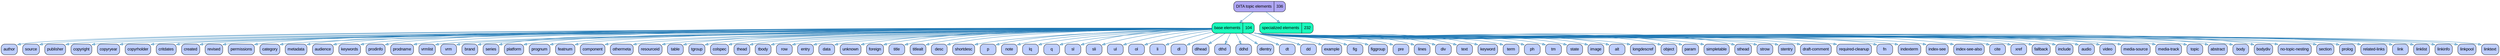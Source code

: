 // DITA Topic Stats
strict digraph {
			
  // Other nodes
      
	"elements" [label ="DITA topic elements | 336" fontname="Arial" shape="Mrecord" style="filled"  fillcolor="#AFA7F4"]
         
	"baseTopicElements" [label ="base elements | 104" fontname="Arial" shape="Mrecord" style="filled"  fillcolor="#1AFABC"]
            
	"author" [label ="author" fontname="Arial" shape="Mrecord" style="filled"  fillcolor="#BFCFFF"]
            
	"source" [label ="source" fontname="Arial" shape="Mrecord" style="filled"  fillcolor="#BFCFFF"]
            
	"publisher" [label ="publisher" fontname="Arial" shape="Mrecord" style="filled"  fillcolor="#BFCFFF"]
            
	"copyright" [label ="copyright" fontname="Arial" shape="Mrecord" style="filled"  fillcolor="#BFCFFF"]
            
	"copyryear" [label ="copyryear" fontname="Arial" shape="Mrecord" style="filled"  fillcolor="#BFCFFF"]
            
	"copyrholder" [label ="copyrholder" fontname="Arial" shape="Mrecord" style="filled"  fillcolor="#BFCFFF"]
            
	"critdates" [label ="critdates" fontname="Arial" shape="Mrecord" style="filled"  fillcolor="#BFCFFF"]
            
	"created" [label ="created" fontname="Arial" shape="Mrecord" style="filled"  fillcolor="#BFCFFF"]
            
	"revised" [label ="revised" fontname="Arial" shape="Mrecord" style="filled"  fillcolor="#BFCFFF"]
            
	"permissions" [label ="permissions" fontname="Arial" shape="Mrecord" style="filled"  fillcolor="#BFCFFF"]
            
	"category" [label ="category" fontname="Arial" shape="Mrecord" style="filled"  fillcolor="#BFCFFF"]
            
	"metadata" [label ="metadata" fontname="Arial" shape="Mrecord" style="filled"  fillcolor="#BFCFFF"]
            
	"audience" [label ="audience" fontname="Arial" shape="Mrecord" style="filled"  fillcolor="#BFCFFF"]
            
	"keywords" [label ="keywords" fontname="Arial" shape="Mrecord" style="filled"  fillcolor="#BFCFFF"]
            
	"prodinfo" [label ="prodinfo" fontname="Arial" shape="Mrecord" style="filled"  fillcolor="#BFCFFF"]
            
	"prodname" [label ="prodname" fontname="Arial" shape="Mrecord" style="filled"  fillcolor="#BFCFFF"]
            
	"vrmlist" [label ="vrmlist" fontname="Arial" shape="Mrecord" style="filled"  fillcolor="#BFCFFF"]
            
	"vrm" [label ="vrm" fontname="Arial" shape="Mrecord" style="filled"  fillcolor="#BFCFFF"]
            
	"brand" [label ="brand" fontname="Arial" shape="Mrecord" style="filled"  fillcolor="#BFCFFF"]
            
	"series" [label ="series" fontname="Arial" shape="Mrecord" style="filled"  fillcolor="#BFCFFF"]
            
	"platform" [label ="platform" fontname="Arial" shape="Mrecord" style="filled"  fillcolor="#BFCFFF"]
            
	"prognum" [label ="prognum" fontname="Arial" shape="Mrecord" style="filled"  fillcolor="#BFCFFF"]
            
	"featnum" [label ="featnum" fontname="Arial" shape="Mrecord" style="filled"  fillcolor="#BFCFFF"]
            
	"component" [label ="component" fontname="Arial" shape="Mrecord" style="filled"  fillcolor="#BFCFFF"]
            
	"othermeta" [label ="othermeta" fontname="Arial" shape="Mrecord" style="filled"  fillcolor="#BFCFFF"]
            
	"resourceid" [label ="resourceid" fontname="Arial" shape="Mrecord" style="filled"  fillcolor="#BFCFFF"]
            
	"table" [label ="table" fontname="Arial" shape="Mrecord" style="filled"  fillcolor="#BFCFFF"]
            
	"tgroup" [label ="tgroup" fontname="Arial" shape="Mrecord" style="filled"  fillcolor="#BFCFFF"]
            
	"colspec" [label ="colspec" fontname="Arial" shape="Mrecord" style="filled"  fillcolor="#BFCFFF"]
            
	"thead" [label ="thead" fontname="Arial" shape="Mrecord" style="filled"  fillcolor="#BFCFFF"]
            
	"tbody" [label ="tbody" fontname="Arial" shape="Mrecord" style="filled"  fillcolor="#BFCFFF"]
            
	"row" [label ="row" fontname="Arial" shape="Mrecord" style="filled"  fillcolor="#BFCFFF"]
            
	"entry" [label ="entry" fontname="Arial" shape="Mrecord" style="filled"  fillcolor="#BFCFFF"]
            
	"data" [label ="data" fontname="Arial" shape="Mrecord" style="filled"  fillcolor="#BFCFFF"]
            
	"unknown" [label ="unknown" fontname="Arial" shape="Mrecord" style="filled"  fillcolor="#BFCFFF"]
            
	"foreign" [label ="foreign" fontname="Arial" shape="Mrecord" style="filled"  fillcolor="#BFCFFF"]
            
	"title" [label ="title" fontname="Arial" shape="Mrecord" style="filled"  fillcolor="#BFCFFF"]
            
	"titlealt" [label ="titlealt" fontname="Arial" shape="Mrecord" style="filled"  fillcolor="#BFCFFF"]
            
	"desc" [label ="desc" fontname="Arial" shape="Mrecord" style="filled"  fillcolor="#BFCFFF"]
            
	"shortdesc" [label ="shortdesc" fontname="Arial" shape="Mrecord" style="filled"  fillcolor="#BFCFFF"]
            
	"p" [label ="p" fontname="Arial" shape="Mrecord" style="filled"  fillcolor="#BFCFFF"]
            
	"note" [label ="note" fontname="Arial" shape="Mrecord" style="filled"  fillcolor="#BFCFFF"]
            
	"lq" [label ="lq" fontname="Arial" shape="Mrecord" style="filled"  fillcolor="#BFCFFF"]
            
	"q" [label ="q" fontname="Arial" shape="Mrecord" style="filled"  fillcolor="#BFCFFF"]
            
	"sl" [label ="sl" fontname="Arial" shape="Mrecord" style="filled"  fillcolor="#BFCFFF"]
            
	"sli" [label ="sli" fontname="Arial" shape="Mrecord" style="filled"  fillcolor="#BFCFFF"]
            
	"ul" [label ="ul" fontname="Arial" shape="Mrecord" style="filled"  fillcolor="#BFCFFF"]
            
	"ol" [label ="ol" fontname="Arial" shape="Mrecord" style="filled"  fillcolor="#BFCFFF"]
            
	"li" [label ="li" fontname="Arial" shape="Mrecord" style="filled"  fillcolor="#BFCFFF"]
            
	"dl" [label ="dl" fontname="Arial" shape="Mrecord" style="filled"  fillcolor="#BFCFFF"]
            
	"dlhead" [label ="dlhead" fontname="Arial" shape="Mrecord" style="filled"  fillcolor="#BFCFFF"]
            
	"dthd" [label ="dthd" fontname="Arial" shape="Mrecord" style="filled"  fillcolor="#BFCFFF"]
            
	"ddhd" [label ="ddhd" fontname="Arial" shape="Mrecord" style="filled"  fillcolor="#BFCFFF"]
            
	"dlentry" [label ="dlentry" fontname="Arial" shape="Mrecord" style="filled"  fillcolor="#BFCFFF"]
            
	"dt" [label ="dt" fontname="Arial" shape="Mrecord" style="filled"  fillcolor="#BFCFFF"]
            
	"dd" [label ="dd" fontname="Arial" shape="Mrecord" style="filled"  fillcolor="#BFCFFF"]
            
	"example" [label ="example" fontname="Arial" shape="Mrecord" style="filled"  fillcolor="#BFCFFF"]
            
	"fig" [label ="fig" fontname="Arial" shape="Mrecord" style="filled"  fillcolor="#BFCFFF"]
            
	"figgroup" [label ="figgroup" fontname="Arial" shape="Mrecord" style="filled"  fillcolor="#BFCFFF"]
            
	"pre" [label ="pre" fontname="Arial" shape="Mrecord" style="filled"  fillcolor="#BFCFFF"]
            
	"lines" [label ="lines" fontname="Arial" shape="Mrecord" style="filled"  fillcolor="#BFCFFF"]
            
	"div" [label ="div" fontname="Arial" shape="Mrecord" style="filled"  fillcolor="#BFCFFF"]
            
	"text" [label ="text" fontname="Arial" shape="Mrecord" style="filled"  fillcolor="#BFCFFF"]
            
	"keyword" [label ="keyword" fontname="Arial" shape="Mrecord" style="filled"  fillcolor="#BFCFFF"]
            
	"term" [label ="term" fontname="Arial" shape="Mrecord" style="filled"  fillcolor="#BFCFFF"]
            
	"ph" [label ="ph" fontname="Arial" shape="Mrecord" style="filled"  fillcolor="#BFCFFF"]
            
	"tm" [label ="tm" fontname="Arial" shape="Mrecord" style="filled"  fillcolor="#BFCFFF"]
            
	"state" [label ="state" fontname="Arial" shape="Mrecord" style="filled"  fillcolor="#BFCFFF"]
            
	"image" [label ="image" fontname="Arial" shape="Mrecord" style="filled"  fillcolor="#BFCFFF"]
            
	"alt" [label ="alt" fontname="Arial" shape="Mrecord" style="filled"  fillcolor="#BFCFFF"]
            
	"longdescref" [label ="longdescref" fontname="Arial" shape="Mrecord" style="filled"  fillcolor="#BFCFFF"]
            
	"object" [label ="object" fontname="Arial" shape="Mrecord" style="filled"  fillcolor="#BFCFFF"]
            
	"param" [label ="param" fontname="Arial" shape="Mrecord" style="filled"  fillcolor="#BFCFFF"]
            
	"simpletable" [label ="simpletable" fontname="Arial" shape="Mrecord" style="filled"  fillcolor="#BFCFFF"]
            
	"sthead" [label ="sthead" fontname="Arial" shape="Mrecord" style="filled"  fillcolor="#BFCFFF"]
            
	"strow" [label ="strow" fontname="Arial" shape="Mrecord" style="filled"  fillcolor="#BFCFFF"]
            
	"stentry" [label ="stentry" fontname="Arial" shape="Mrecord" style="filled"  fillcolor="#BFCFFF"]
            
	"draft-comment" [label ="draft-comment" fontname="Arial" shape="Mrecord" style="filled"  fillcolor="#BFCFFF"]
            
	"required-cleanup" [label ="required-cleanup" fontname="Arial" shape="Mrecord" style="filled"  fillcolor="#BFCFFF"]
            
	"fn" [label ="fn" fontname="Arial" shape="Mrecord" style="filled"  fillcolor="#BFCFFF"]
            
	"indexterm" [label ="indexterm" fontname="Arial" shape="Mrecord" style="filled"  fillcolor="#BFCFFF"]
            
	"index-see" [label ="index-see" fontname="Arial" shape="Mrecord" style="filled"  fillcolor="#BFCFFF"]
            
	"index-see-also" [label ="index-see-also" fontname="Arial" shape="Mrecord" style="filled"  fillcolor="#BFCFFF"]
            
	"cite" [label ="cite" fontname="Arial" shape="Mrecord" style="filled"  fillcolor="#BFCFFF"]
            
	"xref" [label ="xref" fontname="Arial" shape="Mrecord" style="filled"  fillcolor="#BFCFFF"]
            
	"fallback" [label ="fallback" fontname="Arial" shape="Mrecord" style="filled"  fillcolor="#BFCFFF"]
            
	"include" [label ="include" fontname="Arial" shape="Mrecord" style="filled"  fillcolor="#BFCFFF"]
            
	"audio" [label ="audio" fontname="Arial" shape="Mrecord" style="filled"  fillcolor="#BFCFFF"]
            
	"video" [label ="video" fontname="Arial" shape="Mrecord" style="filled"  fillcolor="#BFCFFF"]
            
	"media-source" [label ="media-source" fontname="Arial" shape="Mrecord" style="filled"  fillcolor="#BFCFFF"]
            
	"media-track" [label ="media-track" fontname="Arial" shape="Mrecord" style="filled"  fillcolor="#BFCFFF"]
            
	"topic" [label ="topic" fontname="Arial" shape="Mrecord" style="filled"  fillcolor="#BFCFFF"]
            
	"abstract" [label ="abstract" fontname="Arial" shape="Mrecord" style="filled"  fillcolor="#BFCFFF"]
            
	"body" [label ="body" fontname="Arial" shape="Mrecord" style="filled"  fillcolor="#BFCFFF"]
            
	"bodydiv" [label ="bodydiv" fontname="Arial" shape="Mrecord" style="filled"  fillcolor="#BFCFFF"]
            
	"no-topic-nesting" [label ="no-topic-nesting" fontname="Arial" shape="Mrecord" style="filled"  fillcolor="#BFCFFF"]
            
	"section" [label ="section" fontname="Arial" shape="Mrecord" style="filled"  fillcolor="#BFCFFF"]
            
	"prolog" [label ="prolog" fontname="Arial" shape="Mrecord" style="filled"  fillcolor="#BFCFFF"]
            
	"related-links" [label ="related-links" fontname="Arial" shape="Mrecord" style="filled"  fillcolor="#BFCFFF"]
            
	"link" [label ="link" fontname="Arial" shape="Mrecord" style="filled"  fillcolor="#BFCFFF"]
            
	"linklist" [label ="linklist" fontname="Arial" shape="Mrecord" style="filled"  fillcolor="#BFCFFF"]
            
	"linkinfo" [label ="linkinfo" fontname="Arial" shape="Mrecord" style="filled"  fillcolor="#BFCFFF"]
            
	"linkpool" [label ="linkpool" fontname="Arial" shape="Mrecord" style="filled"  fillcolor="#BFCFFF"]
            
	"linktext" [label ="linktext" fontname="Arial" shape="Mrecord" style="filled"  fillcolor="#BFCFFF"]
         
         
	"otherElements" [label ="specialized elements | 232" fontname="Arial" shape="Mrecord" style="filled"  fillcolor="#1AFABC"]
      
   
  // Edges
      
         
	"elements" -> "baseTopicElements" [fillcolor="#a6cee3" color="#1f78b4"]
            
	"baseTopicElements" -> "author" [fillcolor="#a6cee3" color="#1f78b4"]
            
	"baseTopicElements" -> "source" [fillcolor="#a6cee3" color="#1f78b4"]
            
	"baseTopicElements" -> "publisher" [fillcolor="#a6cee3" color="#1f78b4"]
            
	"baseTopicElements" -> "copyright" [fillcolor="#a6cee3" color="#1f78b4"]
            
	"baseTopicElements" -> "copyryear" [fillcolor="#a6cee3" color="#1f78b4"]
            
	"baseTopicElements" -> "copyrholder" [fillcolor="#a6cee3" color="#1f78b4"]
            
	"baseTopicElements" -> "critdates" [fillcolor="#a6cee3" color="#1f78b4"]
            
	"baseTopicElements" -> "created" [fillcolor="#a6cee3" color="#1f78b4"]
            
	"baseTopicElements" -> "revised" [fillcolor="#a6cee3" color="#1f78b4"]
            
	"baseTopicElements" -> "permissions" [fillcolor="#a6cee3" color="#1f78b4"]
            
	"baseTopicElements" -> "category" [fillcolor="#a6cee3" color="#1f78b4"]
            
	"baseTopicElements" -> "metadata" [fillcolor="#a6cee3" color="#1f78b4"]
            
	"baseTopicElements" -> "audience" [fillcolor="#a6cee3" color="#1f78b4"]
            
	"baseTopicElements" -> "keywords" [fillcolor="#a6cee3" color="#1f78b4"]
            
	"baseTopicElements" -> "prodinfo" [fillcolor="#a6cee3" color="#1f78b4"]
            
	"baseTopicElements" -> "prodname" [fillcolor="#a6cee3" color="#1f78b4"]
            
	"baseTopicElements" -> "vrmlist" [fillcolor="#a6cee3" color="#1f78b4"]
            
	"baseTopicElements" -> "vrm" [fillcolor="#a6cee3" color="#1f78b4"]
            
	"baseTopicElements" -> "brand" [fillcolor="#a6cee3" color="#1f78b4"]
            
	"baseTopicElements" -> "series" [fillcolor="#a6cee3" color="#1f78b4"]
            
	"baseTopicElements" -> "platform" [fillcolor="#a6cee3" color="#1f78b4"]
            
	"baseTopicElements" -> "prognum" [fillcolor="#a6cee3" color="#1f78b4"]
            
	"baseTopicElements" -> "featnum" [fillcolor="#a6cee3" color="#1f78b4"]
            
	"baseTopicElements" -> "component" [fillcolor="#a6cee3" color="#1f78b4"]
            
	"baseTopicElements" -> "othermeta" [fillcolor="#a6cee3" color="#1f78b4"]
            
	"baseTopicElements" -> "resourceid" [fillcolor="#a6cee3" color="#1f78b4"]
            
	"baseTopicElements" -> "table" [fillcolor="#a6cee3" color="#1f78b4"]
            
	"baseTopicElements" -> "tgroup" [fillcolor="#a6cee3" color="#1f78b4"]
            
	"baseTopicElements" -> "colspec" [fillcolor="#a6cee3" color="#1f78b4"]
            
	"baseTopicElements" -> "thead" [fillcolor="#a6cee3" color="#1f78b4"]
            
	"baseTopicElements" -> "tbody" [fillcolor="#a6cee3" color="#1f78b4"]
            
	"baseTopicElements" -> "row" [fillcolor="#a6cee3" color="#1f78b4"]
            
	"baseTopicElements" -> "entry" [fillcolor="#a6cee3" color="#1f78b4"]
            
	"baseTopicElements" -> "data" [fillcolor="#a6cee3" color="#1f78b4"]
            
	"baseTopicElements" -> "unknown" [fillcolor="#a6cee3" color="#1f78b4"]
            
	"baseTopicElements" -> "foreign" [fillcolor="#a6cee3" color="#1f78b4"]
            
	"baseTopicElements" -> "title" [fillcolor="#a6cee3" color="#1f78b4"]
            
	"baseTopicElements" -> "titlealt" [fillcolor="#a6cee3" color="#1f78b4"]
            
	"baseTopicElements" -> "desc" [fillcolor="#a6cee3" color="#1f78b4"]
            
	"baseTopicElements" -> "shortdesc" [fillcolor="#a6cee3" color="#1f78b4"]
            
	"baseTopicElements" -> "p" [fillcolor="#a6cee3" color="#1f78b4"]
            
	"baseTopicElements" -> "note" [fillcolor="#a6cee3" color="#1f78b4"]
            
	"baseTopicElements" -> "lq" [fillcolor="#a6cee3" color="#1f78b4"]
            
	"baseTopicElements" -> "q" [fillcolor="#a6cee3" color="#1f78b4"]
            
	"baseTopicElements" -> "sl" [fillcolor="#a6cee3" color="#1f78b4"]
            
	"baseTopicElements" -> "sli" [fillcolor="#a6cee3" color="#1f78b4"]
            
	"baseTopicElements" -> "ul" [fillcolor="#a6cee3" color="#1f78b4"]
            
	"baseTopicElements" -> "ol" [fillcolor="#a6cee3" color="#1f78b4"]
            
	"baseTopicElements" -> "li" [fillcolor="#a6cee3" color="#1f78b4"]
            
	"baseTopicElements" -> "dl" [fillcolor="#a6cee3" color="#1f78b4"]
            
	"baseTopicElements" -> "dlhead" [fillcolor="#a6cee3" color="#1f78b4"]
            
	"baseTopicElements" -> "dthd" [fillcolor="#a6cee3" color="#1f78b4"]
            
	"baseTopicElements" -> "ddhd" [fillcolor="#a6cee3" color="#1f78b4"]
            
	"baseTopicElements" -> "dlentry" [fillcolor="#a6cee3" color="#1f78b4"]
            
	"baseTopicElements" -> "dt" [fillcolor="#a6cee3" color="#1f78b4"]
            
	"baseTopicElements" -> "dd" [fillcolor="#a6cee3" color="#1f78b4"]
            
	"baseTopicElements" -> "example" [fillcolor="#a6cee3" color="#1f78b4"]
            
	"baseTopicElements" -> "fig" [fillcolor="#a6cee3" color="#1f78b4"]
            
	"baseTopicElements" -> "figgroup" [fillcolor="#a6cee3" color="#1f78b4"]
            
	"baseTopicElements" -> "pre" [fillcolor="#a6cee3" color="#1f78b4"]
            
	"baseTopicElements" -> "lines" [fillcolor="#a6cee3" color="#1f78b4"]
            
	"baseTopicElements" -> "div" [fillcolor="#a6cee3" color="#1f78b4"]
            
	"baseTopicElements" -> "text" [fillcolor="#a6cee3" color="#1f78b4"]
            
	"baseTopicElements" -> "keyword" [fillcolor="#a6cee3" color="#1f78b4"]
            
	"baseTopicElements" -> "term" [fillcolor="#a6cee3" color="#1f78b4"]
            
	"baseTopicElements" -> "ph" [fillcolor="#a6cee3" color="#1f78b4"]
            
	"baseTopicElements" -> "tm" [fillcolor="#a6cee3" color="#1f78b4"]
            
	"baseTopicElements" -> "state" [fillcolor="#a6cee3" color="#1f78b4"]
            
	"baseTopicElements" -> "image" [fillcolor="#a6cee3" color="#1f78b4"]
            
	"baseTopicElements" -> "alt" [fillcolor="#a6cee3" color="#1f78b4"]
            
	"baseTopicElements" -> "longdescref" [fillcolor="#a6cee3" color="#1f78b4"]
            
	"baseTopicElements" -> "object" [fillcolor="#a6cee3" color="#1f78b4"]
            
	"baseTopicElements" -> "param" [fillcolor="#a6cee3" color="#1f78b4"]
            
	"baseTopicElements" -> "simpletable" [fillcolor="#a6cee3" color="#1f78b4"]
            
	"baseTopicElements" -> "sthead" [fillcolor="#a6cee3" color="#1f78b4"]
            
	"baseTopicElements" -> "strow" [fillcolor="#a6cee3" color="#1f78b4"]
            
	"baseTopicElements" -> "stentry" [fillcolor="#a6cee3" color="#1f78b4"]
            
	"baseTopicElements" -> "draft-comment" [fillcolor="#a6cee3" color="#1f78b4"]
            
	"baseTopicElements" -> "required-cleanup" [fillcolor="#a6cee3" color="#1f78b4"]
            
	"baseTopicElements" -> "fn" [fillcolor="#a6cee3" color="#1f78b4"]
            
	"baseTopicElements" -> "indexterm" [fillcolor="#a6cee3" color="#1f78b4"]
            
	"baseTopicElements" -> "index-see" [fillcolor="#a6cee3" color="#1f78b4"]
            
	"baseTopicElements" -> "index-see-also" [fillcolor="#a6cee3" color="#1f78b4"]
            
	"baseTopicElements" -> "cite" [fillcolor="#a6cee3" color="#1f78b4"]
            
	"baseTopicElements" -> "xref" [fillcolor="#a6cee3" color="#1f78b4"]
            
	"baseTopicElements" -> "fallback" [fillcolor="#a6cee3" color="#1f78b4"]
            
	"baseTopicElements" -> "include" [fillcolor="#a6cee3" color="#1f78b4"]
            
	"baseTopicElements" -> "audio" [fillcolor="#a6cee3" color="#1f78b4"]
            
	"baseTopicElements" -> "video" [fillcolor="#a6cee3" color="#1f78b4"]
            
	"baseTopicElements" -> "media-source" [fillcolor="#a6cee3" color="#1f78b4"]
            
	"baseTopicElements" -> "media-track" [fillcolor="#a6cee3" color="#1f78b4"]
            
	"baseTopicElements" -> "topic" [fillcolor="#a6cee3" color="#1f78b4"]
            
	"baseTopicElements" -> "abstract" [fillcolor="#a6cee3" color="#1f78b4"]
            
	"baseTopicElements" -> "body" [fillcolor="#a6cee3" color="#1f78b4"]
            
	"baseTopicElements" -> "bodydiv" [fillcolor="#a6cee3" color="#1f78b4"]
            
	"baseTopicElements" -> "no-topic-nesting" [fillcolor="#a6cee3" color="#1f78b4"]
            
	"baseTopicElements" -> "section" [fillcolor="#a6cee3" color="#1f78b4"]
            
	"baseTopicElements" -> "prolog" [fillcolor="#a6cee3" color="#1f78b4"]
            
	"baseTopicElements" -> "related-links" [fillcolor="#a6cee3" color="#1f78b4"]
            
	"baseTopicElements" -> "link" [fillcolor="#a6cee3" color="#1f78b4"]
            
	"baseTopicElements" -> "linklist" [fillcolor="#a6cee3" color="#1f78b4"]
            
	"baseTopicElements" -> "linkinfo" [fillcolor="#a6cee3" color="#1f78b4"]
            
	"baseTopicElements" -> "linkpool" [fillcolor="#a6cee3" color="#1f78b4"]
            
	"baseTopicElements" -> "linktext" [fillcolor="#a6cee3" color="#1f78b4"]
         
         
	"elements" -> "otherElements" [fillcolor="#a6cee3" color="#1f78b4"]
      
   }
